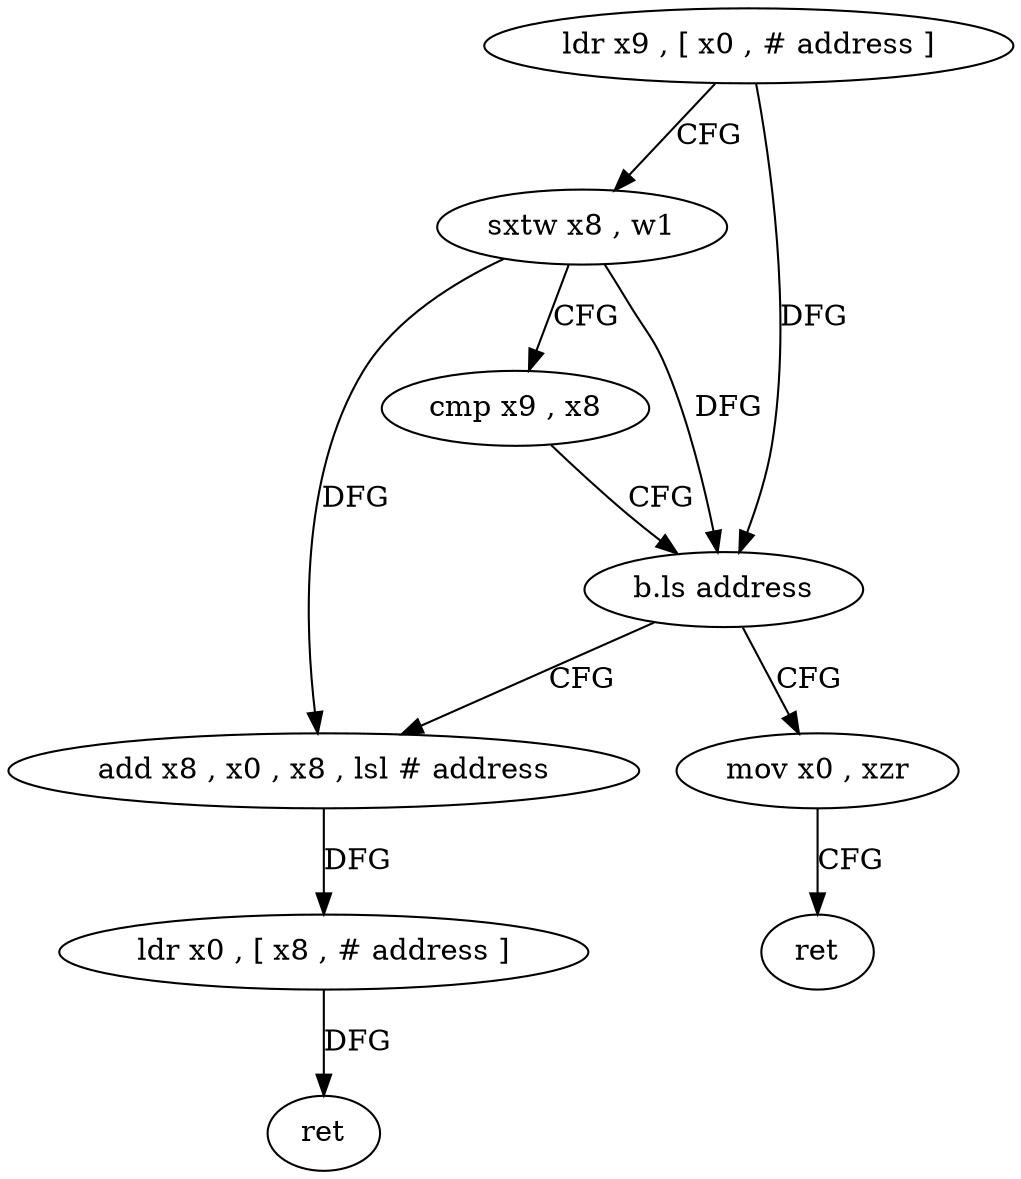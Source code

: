 digraph "func" {
"110396" [label = "ldr x9 , [ x0 , # address ]" ]
"110400" [label = "sxtw x8 , w1" ]
"110404" [label = "cmp x9 , x8" ]
"110408" [label = "b.ls address" ]
"110424" [label = "mov x0 , xzr" ]
"110412" [label = "add x8 , x0 , x8 , lsl # address" ]
"110428" [label = "ret" ]
"110416" [label = "ldr x0 , [ x8 , # address ]" ]
"110420" [label = "ret" ]
"110396" -> "110400" [ label = "CFG" ]
"110396" -> "110408" [ label = "DFG" ]
"110400" -> "110404" [ label = "CFG" ]
"110400" -> "110408" [ label = "DFG" ]
"110400" -> "110412" [ label = "DFG" ]
"110404" -> "110408" [ label = "CFG" ]
"110408" -> "110424" [ label = "CFG" ]
"110408" -> "110412" [ label = "CFG" ]
"110424" -> "110428" [ label = "CFG" ]
"110412" -> "110416" [ label = "DFG" ]
"110416" -> "110420" [ label = "DFG" ]
}
